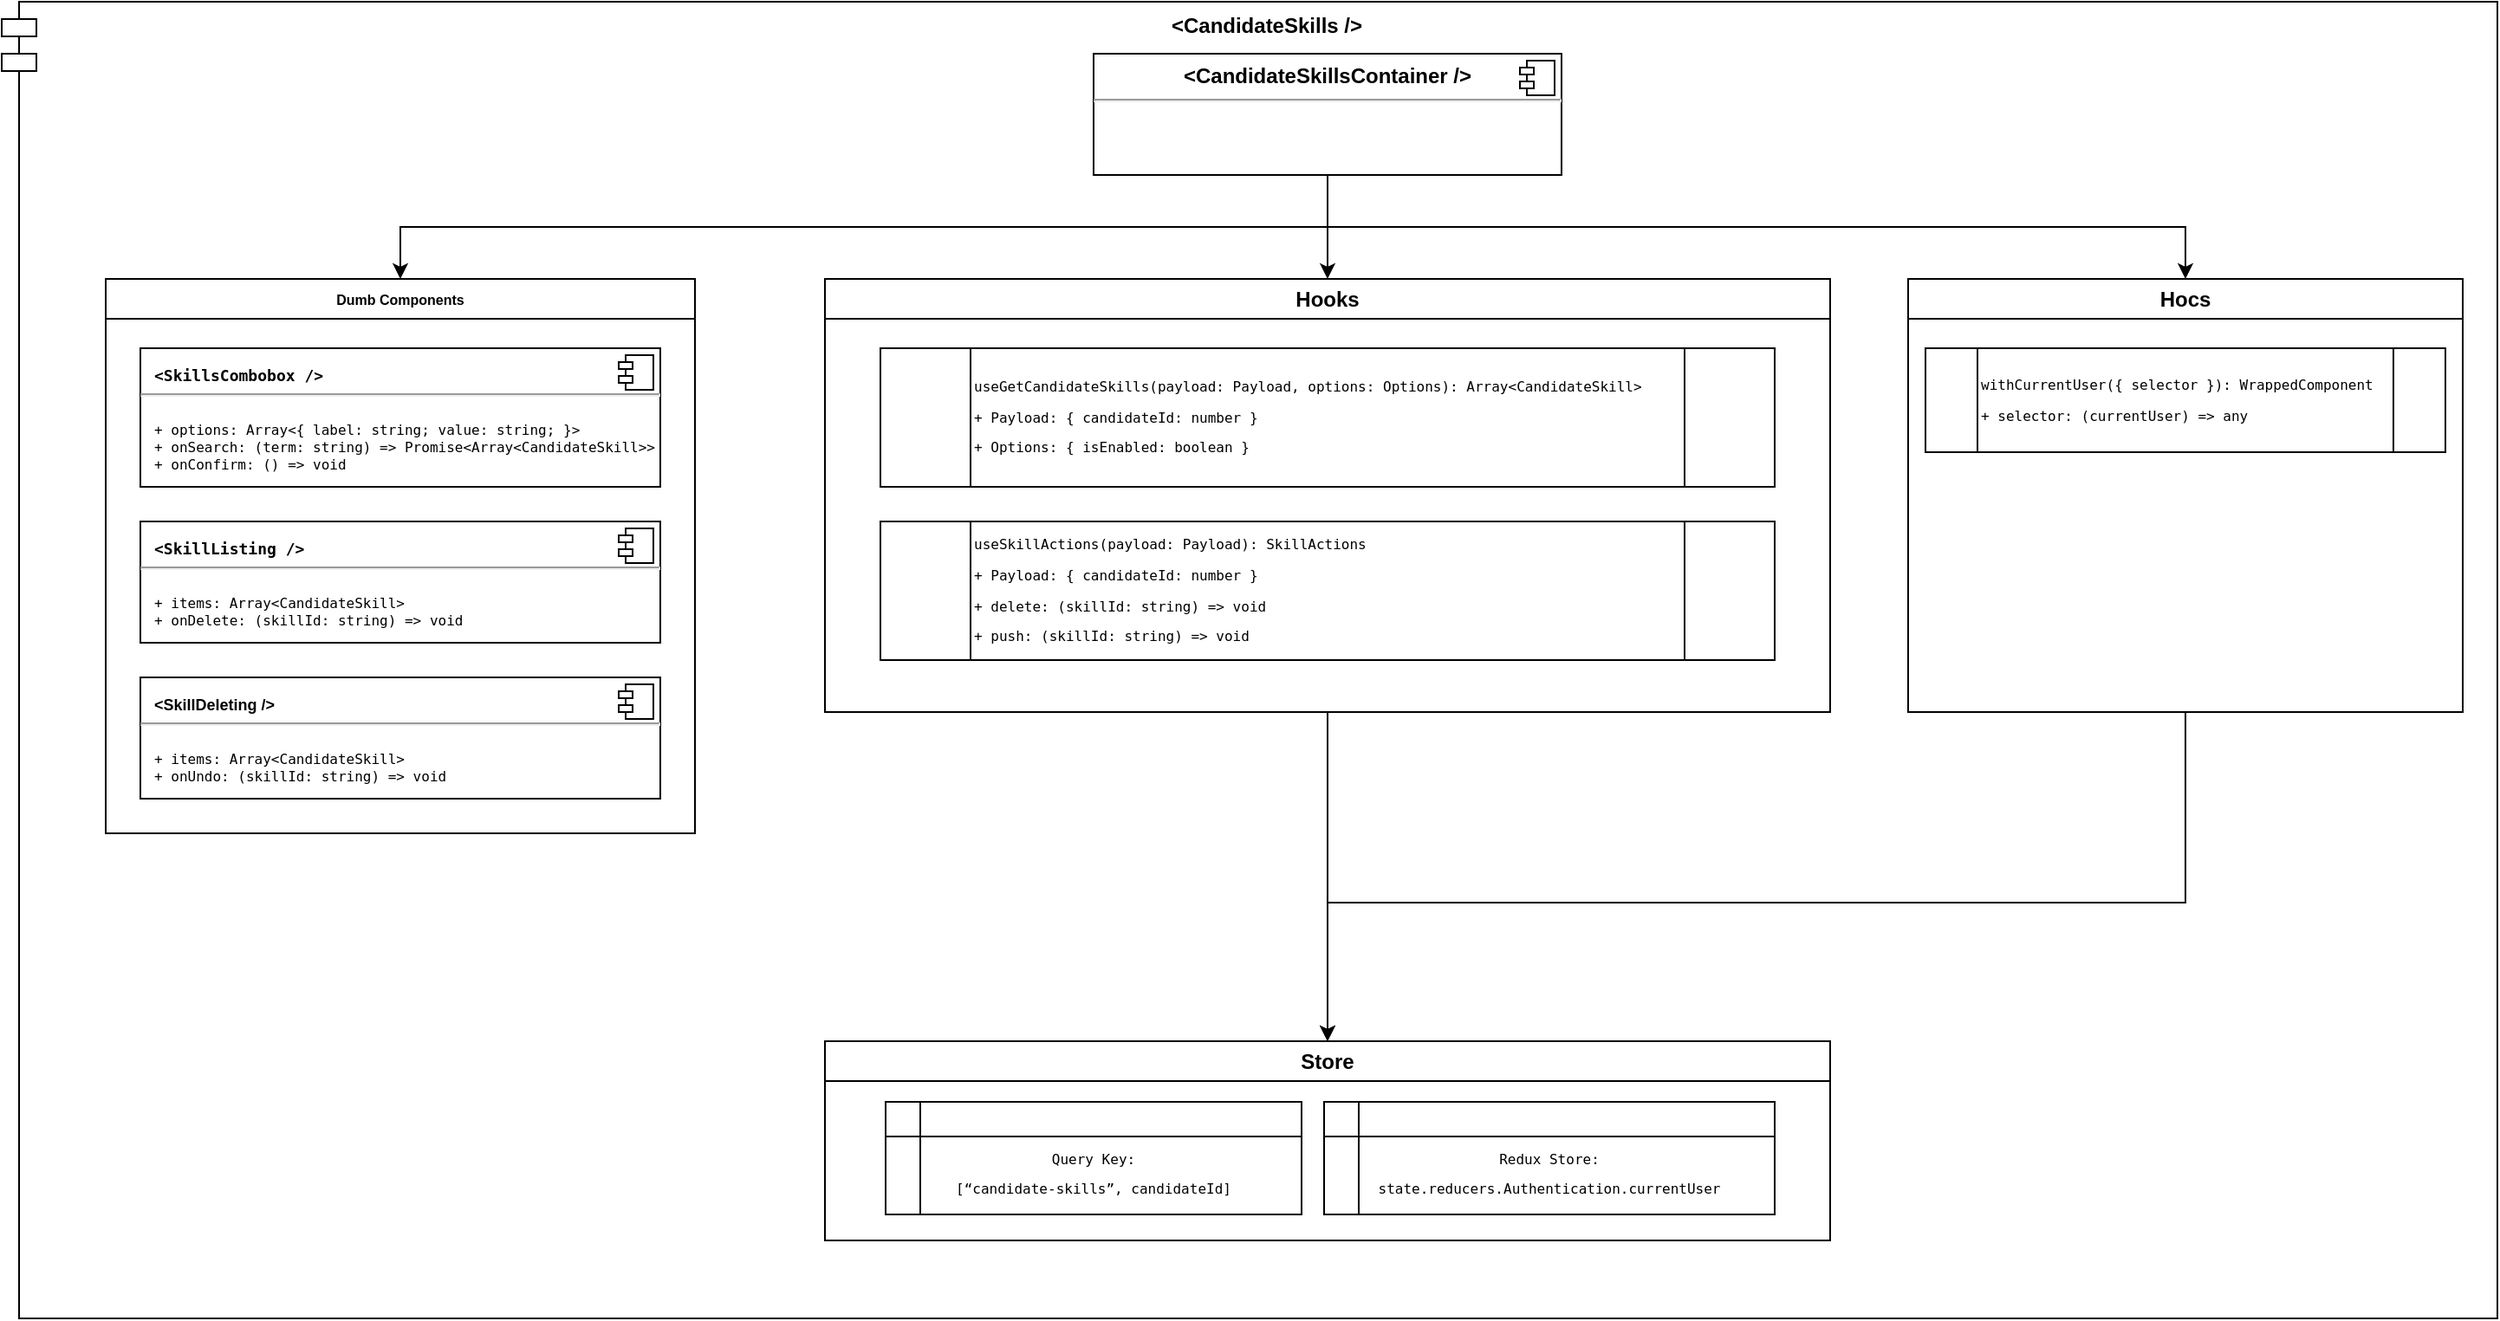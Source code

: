 <mxfile version="23.0.2" type="github">
  <diagram name="Page-1" id="Ydpoth9UsnyeeqmrrdpT">
    <mxGraphModel dx="1979" dy="642" grid="1" gridSize="10" guides="1" tooltips="1" connect="1" arrows="1" fold="1" page="1" pageScale="1" pageWidth="827" pageHeight="1169" math="0" shadow="0">
      <root>
        <mxCell id="0" />
        <mxCell id="1" parent="0" />
        <mxCell id="IEZz8bdBtgsBV2-rqPaP-75" value="&lt;b&gt;&amp;lt;CandidateSkills /&amp;gt;&lt;/b&gt;" style="shape=module;align=left;spacingLeft=20;align=center;verticalAlign=top;whiteSpace=wrap;html=1;" vertex="1" parent="1">
          <mxGeometry x="-680" y="20" width="1440" height="760" as="geometry" />
        </mxCell>
        <mxCell id="IEZz8bdBtgsBV2-rqPaP-102" style="edgeStyle=orthogonalEdgeStyle;rounded=0;orthogonalLoop=1;jettySize=auto;html=1;" edge="1" parent="1" source="IEZz8bdBtgsBV2-rqPaP-72" target="IEZz8bdBtgsBV2-rqPaP-100">
          <mxGeometry relative="1" as="geometry">
            <Array as="points">
              <mxPoint x="85" y="150" />
              <mxPoint x="580" y="150" />
            </Array>
          </mxGeometry>
        </mxCell>
        <mxCell id="IEZz8bdBtgsBV2-rqPaP-72" value="&lt;p style=&quot;margin:0px;margin-top:6px;text-align:center;&quot;&gt;&lt;b&gt;&amp;lt;CandidateSkillsContainer /&amp;gt;&lt;/b&gt;&lt;/p&gt;&lt;hr&gt;&lt;p style=&quot;margin:0px;margin-left:8px;&quot;&gt;&lt;br&gt;&lt;/p&gt;" style="align=left;overflow=fill;html=1;dropTarget=0;whiteSpace=wrap;" vertex="1" parent="1">
          <mxGeometry x="-50" y="50" width="270" height="70" as="geometry" />
        </mxCell>
        <mxCell id="IEZz8bdBtgsBV2-rqPaP-73" value="" style="shape=component;jettyWidth=8;jettyHeight=4;" vertex="1" parent="IEZz8bdBtgsBV2-rqPaP-72">
          <mxGeometry x="1" width="20" height="20" relative="1" as="geometry">
            <mxPoint x="-24" y="4" as="offset" />
          </mxGeometry>
        </mxCell>
        <mxCell id="IEZz8bdBtgsBV2-rqPaP-4" value="Dumb Components" style="swimlane;whiteSpace=wrap;html=1;align=center;fontSize=8;" vertex="1" parent="1">
          <mxGeometry x="-620" y="180" width="340" height="320" as="geometry">
            <mxRectangle x="30" y="50" width="110" height="30" as="alternateBounds" />
          </mxGeometry>
        </mxCell>
        <mxCell id="IEZz8bdBtgsBV2-rqPaP-63" value="&lt;pre style=&quot;margin: 0px 0px 0px 8px; font-size: 9px;&quot;&gt;&lt;b style=&quot;font-size: 9px;&quot;&gt;&lt;br&gt;&lt;/b&gt;&lt;/pre&gt;&lt;pre style=&quot;margin: 0px 0px 0px 8px; font-size: 9px;&quot;&gt;&lt;b style=&quot;font-size: 9px;&quot;&gt;&amp;lt;SkillsCombobox /&amp;gt;&lt;/b&gt;&lt;br&gt;&lt;/pre&gt;&lt;hr&gt;&amp;nbsp; &amp;nbsp;&lt;br&gt;&lt;pre style=&quot;margin: 0px 0px 0px 8px; font-size: 8px;&quot;&gt;+ options: Array&amp;lt;{ label: string; value: string; }&amp;gt;&lt;br&gt;+ onSearch: (term: string) =&amp;gt; Promise&amp;lt;Array&amp;lt;CandidateSkill&amp;gt;&amp;gt;&lt;br&gt;+ onConfirm: () =&amp;gt; void&lt;/pre&gt;" style="align=left;overflow=fill;html=1;dropTarget=0;whiteSpace=wrap;fontSize=9;" vertex="1" parent="IEZz8bdBtgsBV2-rqPaP-4">
          <mxGeometry x="20" y="40" width="300" height="80" as="geometry" />
        </mxCell>
        <mxCell id="IEZz8bdBtgsBV2-rqPaP-64" value="" style="shape=component;jettyWidth=8;jettyHeight=4;" vertex="1" parent="IEZz8bdBtgsBV2-rqPaP-63">
          <mxGeometry x="1" width="20" height="20" relative="1" as="geometry">
            <mxPoint x="-24" y="4" as="offset" />
          </mxGeometry>
        </mxCell>
        <mxCell id="IEZz8bdBtgsBV2-rqPaP-68" value="&lt;pre style=&quot;margin: 0px 0px 0px 8px; font-size: 9px;&quot;&gt;&lt;b style=&quot;font-size: 9px;&quot;&gt;&lt;br&gt;&lt;/b&gt;&lt;/pre&gt;&lt;pre style=&quot;margin: 0px 0px 0px 8px; font-size: 9px;&quot;&gt;&lt;b style=&quot;font-size: 9px;&quot;&gt;&amp;lt;SkillListing /&amp;gt;&lt;/b&gt;&lt;/pre&gt;&lt;hr&gt;&lt;br&gt;&lt;pre style=&quot;margin: 0px 0px 0px 8px; font-size: 8px;&quot;&gt;+ items: Array&amp;lt;CandidateSkill&amp;gt;&lt;br&gt;+ onDelete: (skillId: string) =&amp;gt; void&lt;br&gt;&lt;/pre&gt;" style="align=left;overflow=fill;html=1;dropTarget=0;whiteSpace=wrap;fontSize=9;" vertex="1" parent="IEZz8bdBtgsBV2-rqPaP-4">
          <mxGeometry x="20" y="140" width="300" height="70" as="geometry" />
        </mxCell>
        <mxCell id="IEZz8bdBtgsBV2-rqPaP-69" value="" style="shape=component;jettyWidth=8;jettyHeight=4;" vertex="1" parent="IEZz8bdBtgsBV2-rqPaP-68">
          <mxGeometry x="1" width="20" height="20" relative="1" as="geometry">
            <mxPoint x="-24" y="4" as="offset" />
          </mxGeometry>
        </mxCell>
        <mxCell id="IEZz8bdBtgsBV2-rqPaP-70" value="&lt;pre style=&quot;margin: 0px 0px 0px 8px; font-size: 9px;&quot;&gt;&lt;b style=&quot;background-color: initial; font-family: Helvetica; white-space: normal;&quot;&gt;&lt;br&gt;&lt;/b&gt;&lt;/pre&gt;&lt;pre style=&quot;margin: 0px 0px 0px 8px; font-size: 9px;&quot;&gt;&lt;b style=&quot;background-color: initial; font-family: Helvetica; white-space: normal;&quot;&gt;&amp;lt;SkillDeleting /&amp;gt;&lt;/b&gt;&lt;br&gt;&lt;/pre&gt;&lt;hr&gt;&lt;pre style=&quot;margin: 0px 0px 0px 8px; font-size: 9px;&quot;&gt;&lt;br&gt;&lt;/pre&gt;&lt;pre style=&quot;margin: 0px 0px 0px 8px; font-size: 8px;&quot;&gt;+ items: Array&amp;lt;CandidateSkill&amp;gt;&lt;br&gt;+ onUndo: (skillId: string) =&amp;gt; void&lt;br&gt;&lt;/pre&gt;" style="align=left;overflow=fill;html=1;dropTarget=0;whiteSpace=wrap;fontSize=9;" vertex="1" parent="IEZz8bdBtgsBV2-rqPaP-4">
          <mxGeometry x="20" y="230" width="300" height="70" as="geometry" />
        </mxCell>
        <mxCell id="IEZz8bdBtgsBV2-rqPaP-71" value="" style="shape=component;jettyWidth=8;jettyHeight=4;" vertex="1" parent="IEZz8bdBtgsBV2-rqPaP-70">
          <mxGeometry x="1" width="20" height="20" relative="1" as="geometry">
            <mxPoint x="-24" y="4" as="offset" />
          </mxGeometry>
        </mxCell>
        <mxCell id="IEZz8bdBtgsBV2-rqPaP-103" style="edgeStyle=orthogonalEdgeStyle;rounded=0;orthogonalLoop=1;jettySize=auto;html=1;entryX=0.5;entryY=0;entryDx=0;entryDy=0;" edge="1" parent="1" source="IEZz8bdBtgsBV2-rqPaP-10" target="IEZz8bdBtgsBV2-rqPaP-94">
          <mxGeometry relative="1" as="geometry" />
        </mxCell>
        <mxCell id="IEZz8bdBtgsBV2-rqPaP-10" value="Hooks" style="swimlane;whiteSpace=wrap;html=1;" vertex="1" parent="1">
          <mxGeometry x="-205" y="180" width="580" height="250" as="geometry" />
        </mxCell>
        <mxCell id="IEZz8bdBtgsBV2-rqPaP-78" style="edgeStyle=orthogonalEdgeStyle;rounded=0;orthogonalLoop=1;jettySize=auto;html=1;exitX=0.5;exitY=1;exitDx=0;exitDy=0;" edge="1" parent="IEZz8bdBtgsBV2-rqPaP-10">
          <mxGeometry relative="1" as="geometry">
            <mxPoint x="295" y="120" as="sourcePoint" />
            <mxPoint x="295" y="120" as="targetPoint" />
          </mxGeometry>
        </mxCell>
        <mxCell id="IEZz8bdBtgsBV2-rqPaP-29" style="edgeStyle=orthogonalEdgeStyle;rounded=0;orthogonalLoop=1;jettySize=auto;html=1;exitX=0.5;exitY=1;exitDx=0;exitDy=0;" edge="1" parent="1" source="IEZz8bdBtgsBV2-rqPaP-72" target="IEZz8bdBtgsBV2-rqPaP-10">
          <mxGeometry relative="1" as="geometry">
            <mxPoint x="520" y="180" as="sourcePoint" />
          </mxGeometry>
        </mxCell>
        <mxCell id="IEZz8bdBtgsBV2-rqPaP-37" style="edgeStyle=orthogonalEdgeStyle;rounded=0;orthogonalLoop=1;jettySize=auto;html=1;exitX=0.5;exitY=1;exitDx=0;exitDy=0;entryX=0.5;entryY=0;entryDx=0;entryDy=0;" edge="1" parent="1" source="IEZz8bdBtgsBV2-rqPaP-72" target="IEZz8bdBtgsBV2-rqPaP-4">
          <mxGeometry relative="1" as="geometry">
            <mxPoint x="520" y="230" as="sourcePoint" />
          </mxGeometry>
        </mxCell>
        <mxCell id="IEZz8bdBtgsBV2-rqPaP-84" value="&lt;pre style=&quot;font-size: 8px;&quot;&gt;useGetCandidateSkills(payload: Payload, options: Options): Array&amp;lt;CandidateSkill&amp;gt;&lt;/pre&gt;&lt;pre style=&quot;font-size: 8px;&quot;&gt;+ Payload: { candidateId: number }&lt;br&gt;&lt;/pre&gt;&lt;pre style=&quot;font-size: 8px;&quot;&gt;+ Options: { isEnabled: boolean }&lt;/pre&gt;" style="shape=process;whiteSpace=wrap;html=1;backgroundOutline=1;align=left;" vertex="1" parent="1">
          <mxGeometry x="-173" y="220" width="516" height="80" as="geometry" />
        </mxCell>
        <mxCell id="IEZz8bdBtgsBV2-rqPaP-86" value="&lt;pre style=&quot;font-size: 8px;&quot;&gt;useSkillActions(payload: Payload): SkillActions&lt;/pre&gt;&lt;pre style=&quot;font-size: 8px;&quot;&gt;+ Payload: { candidateId: number }&lt;br&gt;&lt;/pre&gt;&lt;pre style=&quot;font-size: 8px;&quot;&gt;+ delete: (skillId: string) =&amp;gt; void&lt;/pre&gt;&lt;pre style=&quot;font-size: 8px;&quot;&gt;+ push: (skillId: string) =&amp;gt; void&lt;/pre&gt;" style="shape=process;whiteSpace=wrap;html=1;backgroundOutline=1;align=left;" vertex="1" parent="1">
          <mxGeometry x="-173" y="320" width="516" height="80" as="geometry" />
        </mxCell>
        <mxCell id="IEZz8bdBtgsBV2-rqPaP-94" value="Store" style="swimlane;whiteSpace=wrap;html=1;" vertex="1" parent="1">
          <mxGeometry x="-205" y="620" width="580" height="115" as="geometry" />
        </mxCell>
        <mxCell id="IEZz8bdBtgsBV2-rqPaP-95" style="edgeStyle=orthogonalEdgeStyle;rounded=0;orthogonalLoop=1;jettySize=auto;html=1;exitX=0.5;exitY=1;exitDx=0;exitDy=0;" edge="1" parent="IEZz8bdBtgsBV2-rqPaP-94">
          <mxGeometry relative="1" as="geometry">
            <mxPoint x="295" y="120" as="sourcePoint" />
            <mxPoint x="295" y="120" as="targetPoint" />
          </mxGeometry>
        </mxCell>
        <mxCell id="IEZz8bdBtgsBV2-rqPaP-97" value="&lt;pre style=&quot;font-size: 8px;&quot;&gt;&lt;br&gt;&lt;/pre&gt;&lt;pre style=&quot;font-size: 8px;&quot;&gt;Query Key:&lt;/pre&gt;&lt;pre style=&quot;font-size: 8px;&quot;&gt;[“candidate-skills”, candidateId]&lt;/pre&gt;" style="shape=internalStorage;whiteSpace=wrap;html=1;backgroundOutline=1;" vertex="1" parent="IEZz8bdBtgsBV2-rqPaP-94">
          <mxGeometry x="35" y="35" width="240" height="65" as="geometry" />
        </mxCell>
        <mxCell id="IEZz8bdBtgsBV2-rqPaP-98" value="&lt;pre style=&quot;font-size: 8px;&quot;&gt;&lt;br&gt;&lt;/pre&gt;&lt;pre style=&quot;font-size: 8px;&quot;&gt;Redux Store:&lt;/pre&gt;&lt;pre style=&quot;font-size: 8px;&quot;&gt;state.reducers.Authentication.currentUser&lt;/pre&gt;" style="shape=internalStorage;whiteSpace=wrap;html=1;backgroundOutline=1;" vertex="1" parent="IEZz8bdBtgsBV2-rqPaP-94">
          <mxGeometry x="288" y="35" width="260" height="65" as="geometry" />
        </mxCell>
        <mxCell id="IEZz8bdBtgsBV2-rqPaP-104" style="edgeStyle=orthogonalEdgeStyle;rounded=0;orthogonalLoop=1;jettySize=auto;html=1;" edge="1" parent="1" source="IEZz8bdBtgsBV2-rqPaP-100" target="IEZz8bdBtgsBV2-rqPaP-94">
          <mxGeometry relative="1" as="geometry">
            <Array as="points">
              <mxPoint x="580" y="540" />
              <mxPoint x="85" y="540" />
            </Array>
          </mxGeometry>
        </mxCell>
        <mxCell id="IEZz8bdBtgsBV2-rqPaP-100" value="Hocs" style="swimlane;whiteSpace=wrap;html=1;" vertex="1" parent="1">
          <mxGeometry x="420" y="180" width="320" height="250" as="geometry" />
        </mxCell>
        <mxCell id="IEZz8bdBtgsBV2-rqPaP-101" value="&lt;pre style=&quot;font-size: 8px;&quot;&gt;withCurrentUser({ selector }): WrappedComponent&lt;/pre&gt;&lt;pre style=&quot;font-size: 8px;&quot;&gt;+ selector: (currentUser) =&amp;gt; any&lt;/pre&gt;" style="shape=process;whiteSpace=wrap;html=1;backgroundOutline=1;align=left;" vertex="1" parent="1">
          <mxGeometry x="430" y="220" width="300" height="60" as="geometry" />
        </mxCell>
      </root>
    </mxGraphModel>
  </diagram>
</mxfile>
